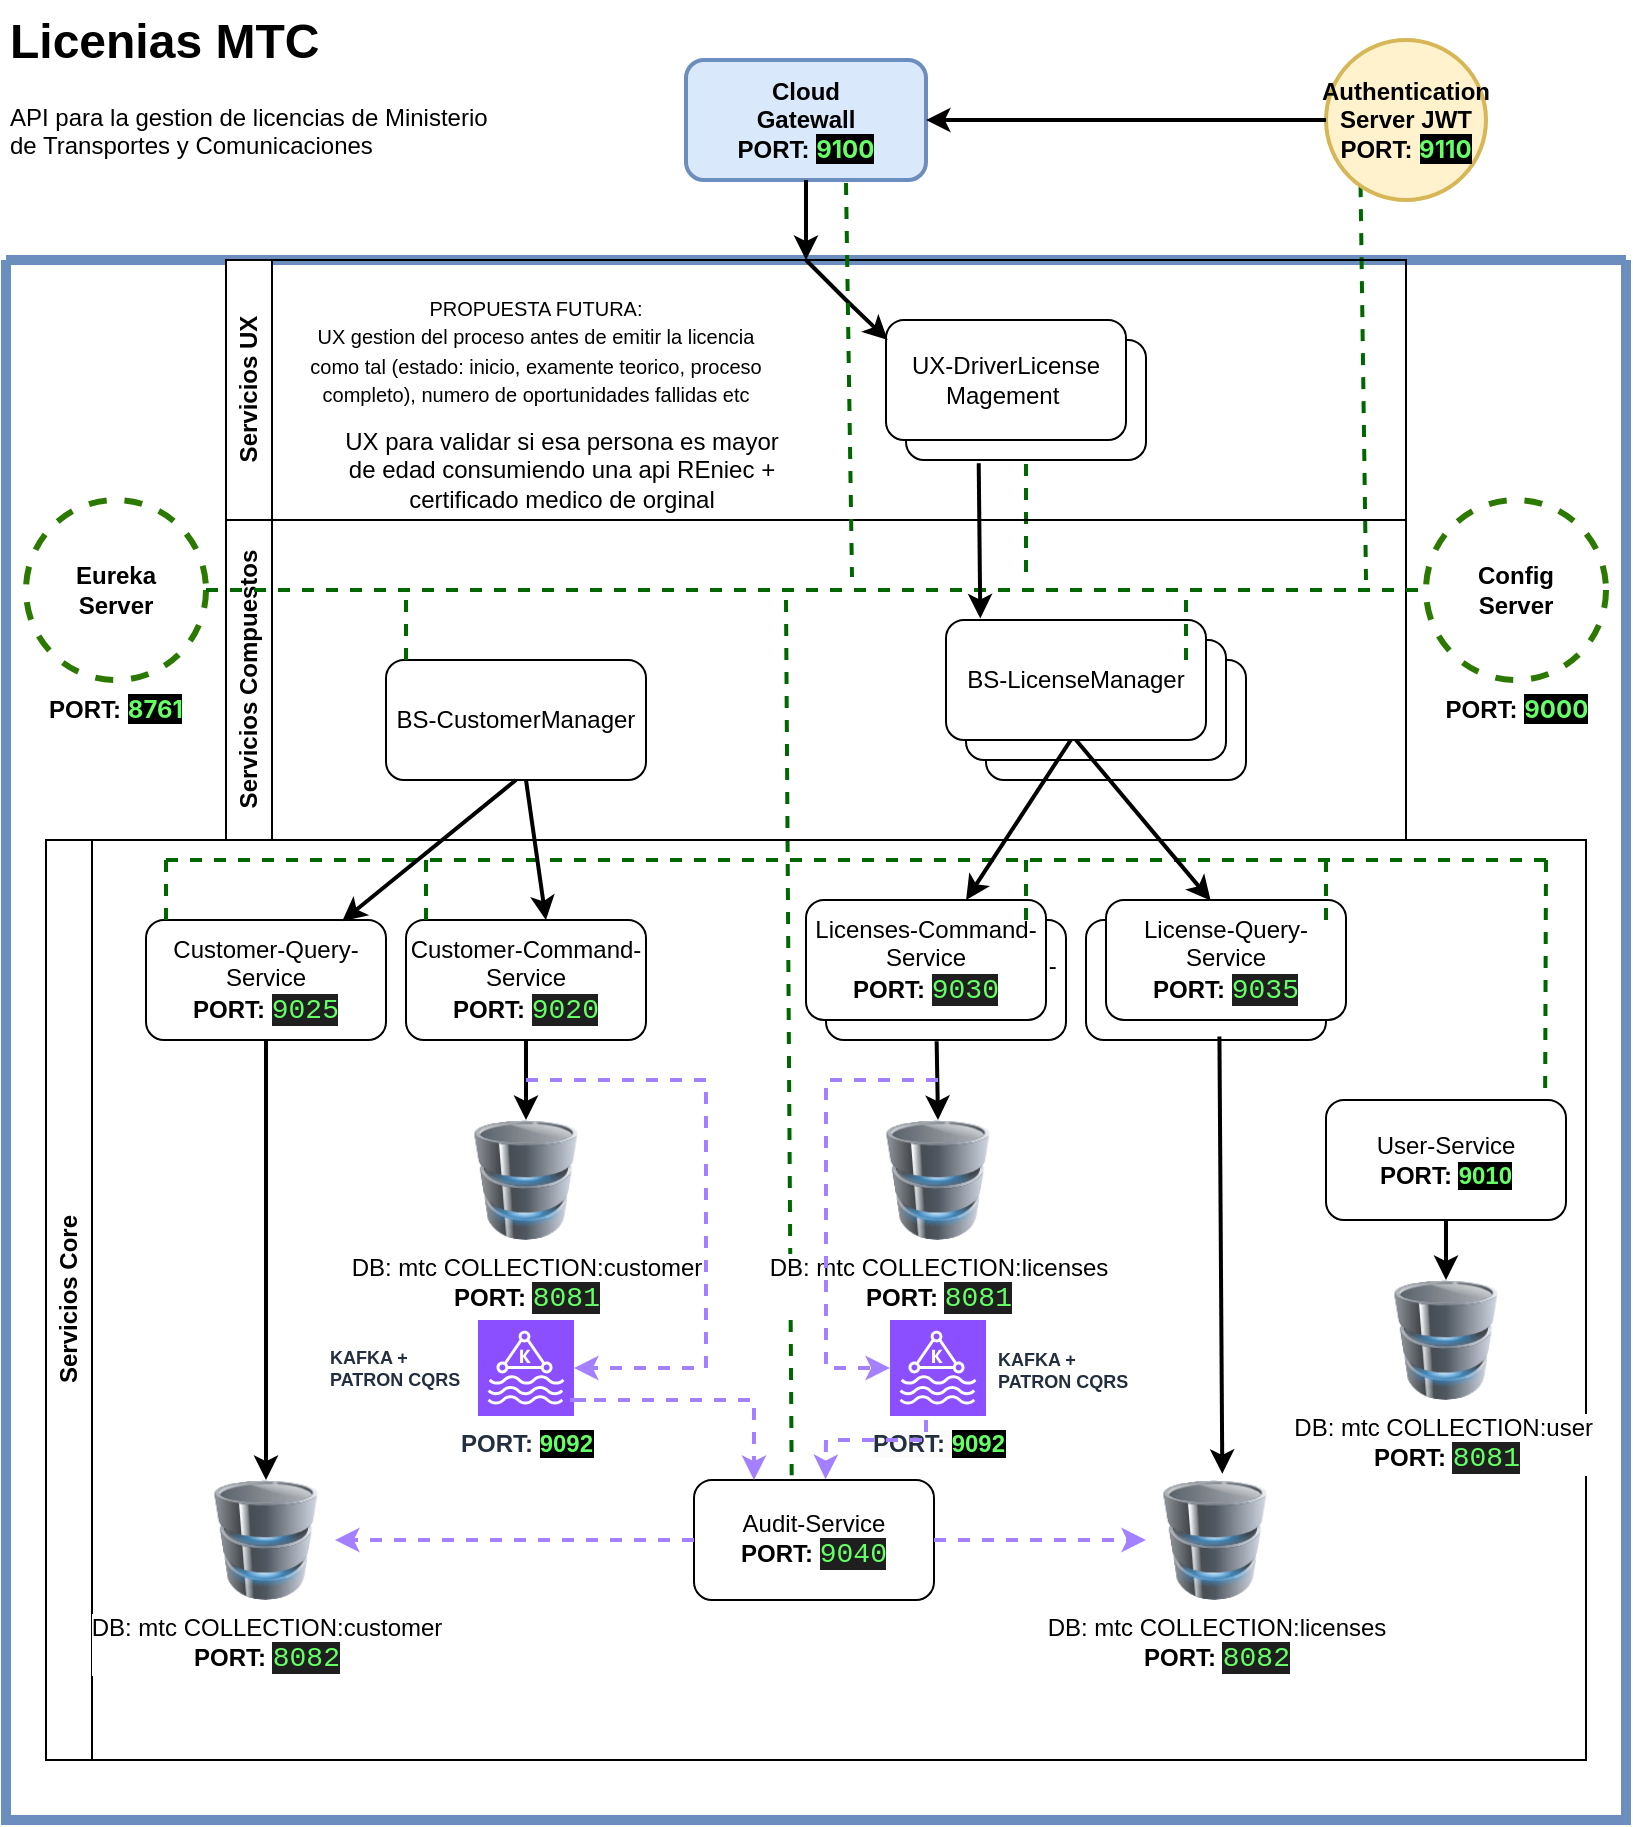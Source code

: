 <mxfile version="24.2.5" type="device">
  <diagram name="Página-1" id="g46RnRNWz_YeeUfpbtGP">
    <mxGraphModel dx="1195" dy="622" grid="1" gridSize="10" guides="1" tooltips="1" connect="1" arrows="1" fold="1" page="1" pageScale="1" pageWidth="827" pageHeight="1169" math="0" shadow="0">
      <root>
        <mxCell id="0" />
        <mxCell id="1" parent="0" />
        <mxCell id="UDgORrIAMkUc-_xgwFes-1" value="" style="swimlane;startSize=0;fillColor=#dae8fc;strokeColor=#6c8ebf;strokeWidth=5;" parent="1" vertex="1">
          <mxGeometry x="10" y="140" width="810" height="780" as="geometry" />
        </mxCell>
        <mxCell id="UDgORrIAMkUc-_xgwFes-12" value="Servicios Compuestos" style="swimlane;horizontal=0;whiteSpace=wrap;html=1;" parent="UDgORrIAMkUc-_xgwFes-1" vertex="1">
          <mxGeometry x="110" y="130" width="590" height="160" as="geometry" />
        </mxCell>
        <mxCell id="UDgORrIAMkUc-_xgwFes-13" value="BS-CustomerManager" style="rounded=1;whiteSpace=wrap;html=1;" parent="UDgORrIAMkUc-_xgwFes-12" vertex="1">
          <mxGeometry x="80" y="70" width="130" height="60" as="geometry" />
        </mxCell>
        <mxCell id="UDgORrIAMkUc-_xgwFes-57" value="" style="endArrow=none;dashed=1;html=1;rounded=0;strokeColor=#006600;strokeWidth=2;" parent="UDgORrIAMkUc-_xgwFes-12" edge="1">
          <mxGeometry width="50" height="50" relative="1" as="geometry">
            <mxPoint x="90" y="40" as="sourcePoint" />
            <mxPoint x="90" y="70" as="targetPoint" />
          </mxGeometry>
        </mxCell>
        <mxCell id="UDgORrIAMkUc-_xgwFes-48" value="BS-LicenseManager" style="rounded=1;whiteSpace=wrap;html=1;" parent="UDgORrIAMkUc-_xgwFes-12" vertex="1">
          <mxGeometry x="380" y="70" width="130" height="60" as="geometry" />
        </mxCell>
        <mxCell id="UDgORrIAMkUc-_xgwFes-15" value="BS-LicenseManager" style="rounded=1;whiteSpace=wrap;html=1;" parent="UDgORrIAMkUc-_xgwFes-12" vertex="1">
          <mxGeometry x="370" y="60" width="130" height="60" as="geometry" />
        </mxCell>
        <mxCell id="UDgORrIAMkUc-_xgwFes-58" value="" style="endArrow=none;dashed=1;html=1;rounded=0;strokeColor=#006600;strokeWidth=2;" parent="UDgORrIAMkUc-_xgwFes-12" edge="1">
          <mxGeometry width="50" height="50" relative="1" as="geometry">
            <mxPoint x="400" y="-40" as="sourcePoint" />
            <mxPoint x="400" y="30" as="targetPoint" />
          </mxGeometry>
        </mxCell>
        <mxCell id="UDgORrIAMkUc-_xgwFes-60" value="" style="endArrow=none;dashed=1;html=1;rounded=0;strokeColor=#006600;strokeWidth=2;entryX=0.407;entryY=-0.04;entryDx=0;entryDy=0;entryPerimeter=0;" parent="UDgORrIAMkUc-_xgwFes-12" target="UDgORrIAMkUc-_xgwFes-28" edge="1">
          <mxGeometry width="50" height="50" relative="1" as="geometry">
            <mxPoint x="280" y="40" as="sourcePoint" />
            <mxPoint x="280" y="350" as="targetPoint" />
          </mxGeometry>
        </mxCell>
        <mxCell id="UDgORrIAMkUc-_xgwFes-61" value="BS-LicenseManager" style="rounded=1;whiteSpace=wrap;html=1;" parent="UDgORrIAMkUc-_xgwFes-12" vertex="1">
          <mxGeometry x="360" y="50" width="130" height="60" as="geometry" />
        </mxCell>
        <mxCell id="UDgORrIAMkUc-_xgwFes-62" value="" style="endArrow=none;dashed=1;html=1;rounded=0;strokeColor=#006600;strokeWidth=2;" parent="UDgORrIAMkUc-_xgwFes-12" edge="1">
          <mxGeometry width="50" height="50" relative="1" as="geometry">
            <mxPoint x="480" y="40" as="sourcePoint" />
            <mxPoint x="480" y="70" as="targetPoint" />
          </mxGeometry>
        </mxCell>
        <mxCell id="XDS_ZPBy5Y63eXSOIb0Y-3" value="" style="endArrow=none;dashed=1;html=1;rounded=0;strokeColor=#006600;strokeWidth=2;exitX=0.216;exitY=0.907;exitDx=0;exitDy=0;exitPerimeter=0;" edge="1" parent="UDgORrIAMkUc-_xgwFes-12" source="UDgORrIAMkUc-_xgwFes-95">
          <mxGeometry width="50" height="50" relative="1" as="geometry">
            <mxPoint x="570" as="sourcePoint" />
            <mxPoint x="570" y="30" as="targetPoint" />
          </mxGeometry>
        </mxCell>
        <mxCell id="UDgORrIAMkUc-_xgwFes-6" value="Eureka&lt;br&gt;Server" style="ellipse;whiteSpace=wrap;html=1;aspect=fixed;dashed=1;strokeWidth=3;strokeColor=#2B7901;fontStyle=1" parent="UDgORrIAMkUc-_xgwFes-1" vertex="1">
          <mxGeometry x="10" y="120" width="90" height="90" as="geometry" />
        </mxCell>
        <mxCell id="UDgORrIAMkUc-_xgwFes-5" value="Config&lt;br&gt;Server" style="ellipse;whiteSpace=wrap;html=1;aspect=fixed;dashed=1;strokeWidth=3;strokeColor=#2B7901;fontStyle=1" parent="UDgORrIAMkUc-_xgwFes-1" vertex="1">
          <mxGeometry x="710" y="120" width="90" height="90" as="geometry" />
        </mxCell>
        <mxCell id="UDgORrIAMkUc-_xgwFes-16" value="Servicios Core" style="swimlane;horizontal=0;whiteSpace=wrap;html=1;" parent="UDgORrIAMkUc-_xgwFes-1" vertex="1">
          <mxGeometry x="20" y="290" width="770" height="460" as="geometry" />
        </mxCell>
        <mxCell id="UDgORrIAMkUc-_xgwFes-20" value="DB: mtc COLLECTION:customer&lt;div&gt;&lt;b&gt;PORT:&amp;nbsp;&lt;/b&gt;&lt;span style=&quot;background-color: rgb(31, 31, 31); font-family: Consolas, &amp;quot;Courier New&amp;quot;, monospace; font-size: 14px; white-space-collapse: preserve;&quot;&gt;&lt;font color=&quot;#66ff66&quot;&gt;8081&lt;/font&gt;&lt;/span&gt;&lt;/div&gt;" style="image;html=1;image=img/lib/clip_art/computers/Database_128x128.png" parent="UDgORrIAMkUc-_xgwFes-16" vertex="1">
          <mxGeometry x="205.5" y="140" width="69" height="60" as="geometry" />
        </mxCell>
        <mxCell id="UDgORrIAMkUc-_xgwFes-21" value="DB: mtc COLLECTION:licenses&lt;div&gt;&lt;b&gt;PORT:&amp;nbsp;&lt;/b&gt;&lt;span style=&quot;background-color: rgb(31, 31, 31); font-family: Consolas, &amp;quot;Courier New&amp;quot;, monospace; font-size: 14px; white-space-collapse: preserve;&quot;&gt;&lt;font color=&quot;#66ff66&quot;&gt;8081&lt;/font&gt;&lt;/span&gt;&lt;/div&gt;" style="image;html=1;image=img/lib/clip_art/computers/Database_128x128.png" parent="UDgORrIAMkUc-_xgwFes-16" vertex="1">
          <mxGeometry x="411.5" y="140" width="69" height="60" as="geometry" />
        </mxCell>
        <mxCell id="UDgORrIAMkUc-_xgwFes-26" value="&lt;b style=&quot;forced-color-adjust: none; color: rgb(35, 47, 62); font-family: Helvetica; font-size: 12px; font-style: normal; font-variant-ligatures: normal; font-variant-caps: normal; letter-spacing: normal; orphans: 2; text-align: center; text-indent: 0px; text-transform: none; widows: 2; word-spacing: 0px; -webkit-text-stroke-width: 0px; white-space: nowrap; background-color: rgb(251, 251, 251); text-decoration-thickness: initial; text-decoration-style: initial; text-decoration-color: initial;&quot;&gt;PORT:&lt;span&gt;&amp;nbsp;&lt;/span&gt;&lt;font style=&quot;forced-color-adjust: none; background-color: rgb(0, 0, 0);&quot; color=&quot;#66ff66&quot;&gt;9092&lt;/font&gt;&lt;/b&gt;&lt;div&gt;&lt;br/&gt;&lt;/div&gt;" style="sketch=0;points=[[0,0,0],[0.25,0,0],[0.5,0,0],[0.75,0,0],[1,0,0],[0,1,0],[0.25,1,0],[0.5,1,0],[0.75,1,0],[1,1,0],[0,0.25,0],[0,0.5,0],[0,0.75,0],[1,0.25,0],[1,0.5,0],[1,0.75,0]];outlineConnect=0;fontColor=#232F3E;fillColor=#8C4FFF;strokeColor=#ffffff;dashed=0;verticalLabelPosition=bottom;verticalAlign=top;align=center;html=1;fontSize=12;fontStyle=0;aspect=fixed;shape=mxgraph.aws4.resourceIcon;resIcon=mxgraph.aws4.managed_streaming_for_kafka;" parent="UDgORrIAMkUc-_xgwFes-16" vertex="1">
          <mxGeometry x="422" y="240" width="48" height="48" as="geometry" />
        </mxCell>
        <mxCell id="UDgORrIAMkUc-_xgwFes-27" value="DB: mtc COLLECTION:licenses&lt;div&gt;&lt;b&gt;PORT:&amp;nbsp;&lt;/b&gt;&lt;span style=&quot;background-color: rgb(31, 31, 31); font-family: Consolas, &amp;quot;Courier New&amp;quot;, monospace; font-size: 14px; white-space-collapse: preserve;&quot;&gt;&lt;font color=&quot;#66ff66&quot;&gt;8082&lt;/font&gt;&lt;/span&gt;&lt;/div&gt;" style="image;html=1;image=img/lib/clip_art/computers/Database_128x128.png" parent="UDgORrIAMkUc-_xgwFes-16" vertex="1">
          <mxGeometry x="550" y="320" width="69" height="60" as="geometry" />
        </mxCell>
        <mxCell id="UDgORrIAMkUc-_xgwFes-28" value="Audit-Service&lt;div&gt;&lt;b style=&quot;text-wrap: nowrap; background-color: rgb(255, 255, 255);&quot;&gt;PORT:&amp;nbsp;&lt;/b&gt;&lt;span style=&quot;white-space: pre; background-color: rgb(31, 31, 31); font-family: Consolas, &amp;quot;Courier New&amp;quot;, monospace; font-size: 14px;&quot;&gt;&lt;font color=&quot;#66ff66&quot;&gt;9040&lt;/font&gt;&lt;/span&gt;&lt;br&gt;&lt;/div&gt;" style="rounded=1;whiteSpace=wrap;html=1;" parent="UDgORrIAMkUc-_xgwFes-16" vertex="1">
          <mxGeometry x="324" y="320" width="120" height="60" as="geometry" />
        </mxCell>
        <mxCell id="UDgORrIAMkUc-_xgwFes-29" value="Customer-Command-Service&lt;div&gt;&lt;b style=&quot;text-wrap: nowrap; background-color: rgb(255, 255, 255);&quot;&gt;PORT:&amp;nbsp;&lt;/b&gt;&lt;span style=&quot;white-space: pre; background-color: rgb(31, 31, 31); font-family: Consolas, &amp;quot;Courier New&amp;quot;, monospace; font-size: 14px;&quot;&gt;&lt;font color=&quot;#66ff66&quot;&gt;9020&lt;/font&gt;&lt;/span&gt;&lt;/div&gt;" style="rounded=1;whiteSpace=wrap;html=1;" parent="UDgORrIAMkUc-_xgwFes-16" vertex="1">
          <mxGeometry x="180" y="40" width="120" height="60" as="geometry" />
        </mxCell>
        <mxCell id="UDgORrIAMkUc-_xgwFes-31" value="License-Query-Service" style="rounded=1;whiteSpace=wrap;html=1;" parent="UDgORrIAMkUc-_xgwFes-16" vertex="1">
          <mxGeometry x="520" y="40" width="120" height="60" as="geometry" />
        </mxCell>
        <mxCell id="UDgORrIAMkUc-_xgwFes-32" value="Customer-Query-Service&lt;div&gt;&lt;b style=&quot;text-wrap: nowrap; background-color: rgb(255, 255, 255);&quot;&gt;PORT:&amp;nbsp;&lt;/b&gt;&lt;span style=&quot;white-space: pre; background-color: rgb(31, 31, 31); font-family: Consolas, &amp;quot;Courier New&amp;quot;, monospace; font-size: 14px;&quot;&gt;&lt;font color=&quot;#66ff66&quot;&gt;9025&lt;/font&gt;&lt;/span&gt;&lt;br&gt;&lt;/div&gt;" style="rounded=1;whiteSpace=wrap;html=1;fillStyle=auto;" parent="UDgORrIAMkUc-_xgwFes-16" vertex="1">
          <mxGeometry x="50" y="40" width="120" height="60" as="geometry" />
        </mxCell>
        <mxCell id="UDgORrIAMkUc-_xgwFes-33" value="DB: mtc COLLECTION:customer&lt;div&gt;&lt;b&gt;PORT:&amp;nbsp;&lt;/b&gt;&lt;span style=&quot;background-color: rgb(31, 31, 31); font-family: Consolas, &amp;quot;Courier New&amp;quot;, monospace; font-size: 14px; white-space-collapse: preserve;&quot;&gt;&lt;font color=&quot;#66ff66&quot;&gt;8082&lt;/font&gt;&lt;/span&gt;&lt;/div&gt;" style="image;html=1;image=img/lib/clip_art/computers/Database_128x128.png" parent="UDgORrIAMkUc-_xgwFes-16" vertex="1">
          <mxGeometry x="75.5" y="320" width="69" height="60" as="geometry" />
        </mxCell>
        <mxCell id="UDgORrIAMkUc-_xgwFes-45" value="&lt;b&gt;PORT: &lt;font style=&quot;background-color: rgb(0, 0, 0);&quot; color=&quot;#66ff66&quot;&gt;9092&lt;/font&gt;&lt;/b&gt;" style="sketch=0;points=[[0,0,0],[0.25,0,0],[0.5,0,0],[0.75,0,0],[1,0,0],[0,1,0],[0.25,1,0],[0.5,1,0],[0.75,1,0],[1,1,0],[0,0.25,0],[0,0.5,0],[0,0.75,0],[1,0.25,0],[1,0.5,0],[1,0.75,0]];outlineConnect=0;fontColor=#232F3E;fillColor=#8C4FFF;strokeColor=#ffffff;dashed=0;verticalLabelPosition=bottom;verticalAlign=top;align=center;html=1;fontSize=12;fontStyle=0;aspect=fixed;shape=mxgraph.aws4.resourceIcon;resIcon=mxgraph.aws4.managed_streaming_for_kafka;" parent="UDgORrIAMkUc-_xgwFes-16" vertex="1">
          <mxGeometry x="216" y="240" width="48" height="48" as="geometry" />
        </mxCell>
        <mxCell id="UDgORrIAMkUc-_xgwFes-46" value="User-Service &lt;b&gt;PORT:&amp;nbsp;&lt;font style=&quot;background-color: rgb(0, 0, 0);&quot; color=&quot;#66ff66&quot;&gt;9010&lt;/font&gt;&lt;/b&gt;" style="rounded=1;whiteSpace=wrap;html=1;" parent="UDgORrIAMkUc-_xgwFes-16" vertex="1">
          <mxGeometry x="640" y="130" width="120" height="60" as="geometry" />
        </mxCell>
        <mxCell id="UDgORrIAMkUc-_xgwFes-47" value="DB: mtc COLLECTION:user&amp;nbsp;&lt;div&gt;&lt;b&gt;PORT:&amp;nbsp;&lt;/b&gt;&lt;span style=&quot;background-color: rgb(31, 31, 31); font-family: Consolas, &amp;quot;Courier New&amp;quot;, monospace; font-size: 14px; white-space-collapse: preserve;&quot;&gt;&lt;font color=&quot;#66ff66&quot;&gt;8081&lt;/font&gt;&lt;/span&gt;&lt;/div&gt;" style="image;html=1;image=img/lib/clip_art/computers/Database_128x128.png" parent="UDgORrIAMkUc-_xgwFes-16" vertex="1">
          <mxGeometry x="665.5" y="220" width="69" height="60" as="geometry" />
        </mxCell>
        <mxCell id="UDgORrIAMkUc-_xgwFes-50" value="Licenses-Command-Service" style="rounded=1;whiteSpace=wrap;html=1;" parent="UDgORrIAMkUc-_xgwFes-16" vertex="1">
          <mxGeometry x="390" y="40" width="120" height="60" as="geometry" />
        </mxCell>
        <mxCell id="UDgORrIAMkUc-_xgwFes-51" value="Licenses-Command-Service&lt;div&gt;&lt;b style=&quot;text-wrap: nowrap; background-color: rgb(255, 255, 255);&quot;&gt;PORT:&amp;nbsp;&lt;/b&gt;&lt;span style=&quot;white-space: pre; background-color: rgb(31, 31, 31); font-family: Consolas, &amp;quot;Courier New&amp;quot;, monospace; font-size: 14px;&quot;&gt;&lt;font color=&quot;#66ff66&quot;&gt;9030&lt;/font&gt;&lt;/span&gt;&lt;br&gt;&lt;/div&gt;" style="rounded=1;whiteSpace=wrap;html=1;" parent="UDgORrIAMkUc-_xgwFes-16" vertex="1">
          <mxGeometry x="380" y="30" width="120" height="60" as="geometry" />
        </mxCell>
        <mxCell id="UDgORrIAMkUc-_xgwFes-53" value="License-Query-Service&lt;div&gt;&lt;b style=&quot;text-wrap: nowrap; background-color: rgb(255, 255, 255);&quot;&gt;PORT:&amp;nbsp;&lt;/b&gt;&lt;span style=&quot;white-space: pre; background-color: rgb(31, 31, 31); font-family: Consolas, &amp;quot;Courier New&amp;quot;, monospace; font-size: 14px;&quot;&gt;&lt;font color=&quot;#66ff66&quot;&gt;9035&lt;/font&gt;&lt;/span&gt;&lt;br&gt;&lt;/div&gt;" style="rounded=1;whiteSpace=wrap;html=1;" parent="UDgORrIAMkUc-_xgwFes-16" vertex="1">
          <mxGeometry x="530" y="30" width="120" height="60" as="geometry" />
        </mxCell>
        <mxCell id="UDgORrIAMkUc-_xgwFes-63" value="" style="endArrow=none;dashed=1;html=1;rounded=0;strokeColor=#006600;strokeWidth=2;" parent="UDgORrIAMkUc-_xgwFes-16" edge="1">
          <mxGeometry width="50" height="50" relative="1" as="geometry">
            <mxPoint x="60" y="10" as="sourcePoint" />
            <mxPoint x="750" y="10" as="targetPoint" />
          </mxGeometry>
        </mxCell>
        <mxCell id="UDgORrIAMkUc-_xgwFes-64" value="" style="endArrow=none;dashed=1;html=1;rounded=0;strokeColor=#006600;strokeWidth=2;" parent="UDgORrIAMkUc-_xgwFes-16" edge="1">
          <mxGeometry width="50" height="50" relative="1" as="geometry">
            <mxPoint x="60" y="10" as="sourcePoint" />
            <mxPoint x="60" y="40" as="targetPoint" />
          </mxGeometry>
        </mxCell>
        <mxCell id="UDgORrIAMkUc-_xgwFes-65" value="" style="endArrow=none;dashed=1;html=1;rounded=0;strokeColor=#006600;strokeWidth=2;" parent="UDgORrIAMkUc-_xgwFes-16" edge="1">
          <mxGeometry width="50" height="50" relative="1" as="geometry">
            <mxPoint x="190" y="10" as="sourcePoint" />
            <mxPoint x="190" y="40" as="targetPoint" />
          </mxGeometry>
        </mxCell>
        <mxCell id="UDgORrIAMkUc-_xgwFes-66" value="" style="endArrow=none;dashed=1;html=1;rounded=0;strokeColor=#006600;strokeWidth=2;" parent="UDgORrIAMkUc-_xgwFes-16" edge="1">
          <mxGeometry width="50" height="50" relative="1" as="geometry">
            <mxPoint x="490" y="10" as="sourcePoint" />
            <mxPoint x="490" y="40" as="targetPoint" />
          </mxGeometry>
        </mxCell>
        <mxCell id="UDgORrIAMkUc-_xgwFes-67" value="" style="endArrow=none;dashed=1;html=1;rounded=0;strokeColor=#006600;strokeWidth=2;" parent="UDgORrIAMkUc-_xgwFes-16" edge="1">
          <mxGeometry width="50" height="50" relative="1" as="geometry">
            <mxPoint x="640" y="10" as="sourcePoint" />
            <mxPoint x="640" y="40" as="targetPoint" />
          </mxGeometry>
        </mxCell>
        <mxCell id="UDgORrIAMkUc-_xgwFes-69" value="" style="endArrow=none;dashed=1;html=1;rounded=0;strokeColor=#006600;strokeWidth=2;entryX=0.913;entryY=-0.007;entryDx=0;entryDy=0;entryPerimeter=0;" parent="UDgORrIAMkUc-_xgwFes-16" target="UDgORrIAMkUc-_xgwFes-46" edge="1">
          <mxGeometry width="50" height="50" relative="1" as="geometry">
            <mxPoint x="750" y="10" as="sourcePoint" />
            <mxPoint x="750" y="50" as="targetPoint" />
          </mxGeometry>
        </mxCell>
        <mxCell id="UDgORrIAMkUc-_xgwFes-78" value="" style="endArrow=classic;html=1;rounded=0;exitX=0.461;exitY=1.01;exitDx=0;exitDy=0;exitPerimeter=0;entryX=0.5;entryY=0;entryDx=0;entryDy=0;strokeWidth=2;" parent="UDgORrIAMkUc-_xgwFes-16" source="UDgORrIAMkUc-_xgwFes-50" target="UDgORrIAMkUc-_xgwFes-21" edge="1">
          <mxGeometry width="50" height="50" relative="1" as="geometry">
            <mxPoint x="530" y="200" as="sourcePoint" />
            <mxPoint x="580" y="150" as="targetPoint" />
          </mxGeometry>
        </mxCell>
        <mxCell id="UDgORrIAMkUc-_xgwFes-80" value="" style="endArrow=classic;html=1;rounded=0;dashed=1;entryX=0;entryY=0.5;entryDx=0;entryDy=0;entryPerimeter=0;strokeWidth=2;strokeColor=#A280FF;" parent="UDgORrIAMkUc-_xgwFes-16" target="UDgORrIAMkUc-_xgwFes-26" edge="1">
          <mxGeometry width="50" height="50" relative="1" as="geometry">
            <mxPoint x="446" y="120" as="sourcePoint" />
            <mxPoint x="330" y="180" as="targetPoint" />
            <Array as="points">
              <mxPoint x="390" y="120" />
              <mxPoint x="390" y="264" />
            </Array>
          </mxGeometry>
        </mxCell>
        <mxCell id="UDgORrIAMkUc-_xgwFes-81" value="" style="endArrow=classic;html=1;rounded=0;exitX=0.375;exitY=1.042;exitDx=0;exitDy=0;exitPerimeter=0;entryX=0.548;entryY=-0.007;entryDx=0;entryDy=0;entryPerimeter=0;strokeWidth=2;strokeColor=#A280FF;dashed=1;" parent="UDgORrIAMkUc-_xgwFes-16" source="UDgORrIAMkUc-_xgwFes-26" target="UDgORrIAMkUc-_xgwFes-28" edge="1">
          <mxGeometry width="50" height="50" relative="1" as="geometry">
            <mxPoint x="470" y="350" as="sourcePoint" />
            <mxPoint x="520" y="300" as="targetPoint" />
            <Array as="points">
              <mxPoint x="440" y="300" />
              <mxPoint x="390" y="300" />
            </Array>
          </mxGeometry>
        </mxCell>
        <mxCell id="UDgORrIAMkUc-_xgwFes-82" value="" style="endArrow=classic;html=1;rounded=0;exitX=1;exitY=0.5;exitDx=0;exitDy=0;entryX=0;entryY=0.5;entryDx=0;entryDy=0;strokeWidth=2;dashed=1;strokeColor=#A280FF;" parent="UDgORrIAMkUc-_xgwFes-16" source="UDgORrIAMkUc-_xgwFes-28" target="UDgORrIAMkUc-_xgwFes-27" edge="1">
          <mxGeometry width="50" height="50" relative="1" as="geometry">
            <mxPoint x="460" y="370" as="sourcePoint" />
            <mxPoint x="510" y="320" as="targetPoint" />
          </mxGeometry>
        </mxCell>
        <mxCell id="UDgORrIAMkUc-_xgwFes-84" value="&lt;span style=&quot;border-color: var(--border-color); color: rgb(35, 47, 62); text-align: center; font-size: 9px;&quot;&gt;&lt;font style=&quot;font-size: 9px;&quot;&gt;KAFKA + PATRON CQRS&lt;/font&gt;&lt;/span&gt;" style="text;strokeColor=none;fillColor=none;align=left;verticalAlign=middle;spacingLeft=4;spacingRight=4;overflow=hidden;points=[[0,0.5],[1,0.5]];portConstraint=eastwest;rotatable=0;whiteSpace=wrap;html=1;fontSize=9;fontStyle=1" parent="UDgORrIAMkUc-_xgwFes-16" vertex="1">
          <mxGeometry x="470" y="250" width="80" height="30" as="geometry" />
        </mxCell>
        <mxCell id="UDgORrIAMkUc-_xgwFes-85" value="" style="endArrow=classic;html=1;rounded=0;exitX=0.556;exitY=0.971;exitDx=0;exitDy=0;exitPerimeter=0;entryX=0.553;entryY=-0.052;entryDx=0;entryDy=0;entryPerimeter=0;strokeWidth=2;" parent="UDgORrIAMkUc-_xgwFes-16" source="UDgORrIAMkUc-_xgwFes-31" target="UDgORrIAMkUc-_xgwFes-27" edge="1">
          <mxGeometry width="50" height="50" relative="1" as="geometry">
            <mxPoint x="560" y="180" as="sourcePoint" />
            <mxPoint x="610" y="130" as="targetPoint" />
          </mxGeometry>
        </mxCell>
        <mxCell id="UDgORrIAMkUc-_xgwFes-86" value="" style="endArrow=classic;html=1;rounded=0;exitX=0.5;exitY=1;exitDx=0;exitDy=0;strokeWidth=2;" parent="UDgORrIAMkUc-_xgwFes-16" source="UDgORrIAMkUc-_xgwFes-46" target="UDgORrIAMkUc-_xgwFes-47" edge="1">
          <mxGeometry width="50" height="50" relative="1" as="geometry">
            <mxPoint x="670" y="120" as="sourcePoint" />
            <mxPoint x="720" y="70" as="targetPoint" />
          </mxGeometry>
        </mxCell>
        <mxCell id="UDgORrIAMkUc-_xgwFes-87" value="" style="endArrow=classic;html=1;rounded=0;exitX=0.5;exitY=1;exitDx=0;exitDy=0;strokeWidth=2;" parent="UDgORrIAMkUc-_xgwFes-16" source="UDgORrIAMkUc-_xgwFes-29" target="UDgORrIAMkUc-_xgwFes-20" edge="1">
          <mxGeometry width="50" height="50" relative="1" as="geometry">
            <mxPoint x="110" y="200" as="sourcePoint" />
            <mxPoint x="160" y="150" as="targetPoint" />
          </mxGeometry>
        </mxCell>
        <mxCell id="UDgORrIAMkUc-_xgwFes-88" value="" style="endArrow=classic;html=1;rounded=0;strokeColor=#A280FF;strokeWidth=2;dashed=1;" parent="UDgORrIAMkUc-_xgwFes-16" target="UDgORrIAMkUc-_xgwFes-45" edge="1">
          <mxGeometry width="50" height="50" relative="1" as="geometry">
            <mxPoint x="240" y="120" as="sourcePoint" />
            <mxPoint x="270" y="270" as="targetPoint" />
            <Array as="points">
              <mxPoint x="330" y="120" />
              <mxPoint x="330" y="264" />
            </Array>
          </mxGeometry>
        </mxCell>
        <mxCell id="UDgORrIAMkUc-_xgwFes-90" value="" style="endArrow=classic;html=1;rounded=0;strokeColor=#A280FF;strokeWidth=2;dashed=1;entryX=0.25;entryY=0;entryDx=0;entryDy=0;" parent="UDgORrIAMkUc-_xgwFes-16" target="UDgORrIAMkUc-_xgwFes-28" edge="1">
          <mxGeometry width="50" height="50" relative="1" as="geometry">
            <mxPoint x="270" y="280" as="sourcePoint" />
            <mxPoint x="300" y="310" as="targetPoint" />
            <Array as="points">
              <mxPoint x="260" y="280" />
              <mxPoint x="300" y="280" />
              <mxPoint x="354" y="280" />
              <mxPoint x="354" y="300" />
            </Array>
          </mxGeometry>
        </mxCell>
        <mxCell id="UDgORrIAMkUc-_xgwFes-91" value="" style="endArrow=classic;html=1;rounded=0;exitX=0;exitY=0.5;exitDx=0;exitDy=0;strokeWidth=2;strokeColor=#A280FF;dashed=1;" parent="UDgORrIAMkUc-_xgwFes-16" source="UDgORrIAMkUc-_xgwFes-28" target="UDgORrIAMkUc-_xgwFes-33" edge="1">
          <mxGeometry width="50" height="50" relative="1" as="geometry">
            <mxPoint x="320" y="350" as="sourcePoint" />
            <mxPoint x="260" y="260" as="targetPoint" />
          </mxGeometry>
        </mxCell>
        <mxCell id="UDgORrIAMkUc-_xgwFes-92" value="&lt;span style=&quot;border-color: var(--border-color); color: rgb(35, 47, 62); text-align: center; font-size: 9px;&quot;&gt;&lt;font style=&quot;font-size: 9px;&quot;&gt;KAFKA + PATRON CQRS&lt;/font&gt;&lt;/span&gt;" style="text;strokeColor=none;fillColor=none;align=left;verticalAlign=middle;spacingLeft=4;spacingRight=4;overflow=hidden;points=[[0,0.5],[1,0.5]];portConstraint=eastwest;rotatable=0;whiteSpace=wrap;html=1;fontSize=9;fontStyle=1" parent="UDgORrIAMkUc-_xgwFes-16" vertex="1">
          <mxGeometry x="136" y="249" width="80" height="30" as="geometry" />
        </mxCell>
        <mxCell id="UDgORrIAMkUc-_xgwFes-94" value="" style="endArrow=classic;html=1;rounded=0;exitX=0.5;exitY=1;exitDx=0;exitDy=0;entryX=0.5;entryY=0;entryDx=0;entryDy=0;strokeWidth=2;" parent="UDgORrIAMkUc-_xgwFes-16" source="UDgORrIAMkUc-_xgwFes-32" target="UDgORrIAMkUc-_xgwFes-33" edge="1">
          <mxGeometry width="50" height="50" relative="1" as="geometry">
            <mxPoint x="80" y="210" as="sourcePoint" />
            <mxPoint x="130" y="160" as="targetPoint" />
          </mxGeometry>
        </mxCell>
        <mxCell id="UDgORrIAMkUc-_xgwFes-54" value="" style="endArrow=none;dashed=1;html=1;rounded=0;strokeColor=#006600;strokeWidth=2;" parent="UDgORrIAMkUc-_xgwFes-1" source="UDgORrIAMkUc-_xgwFes-6" target="UDgORrIAMkUc-_xgwFes-5" edge="1">
          <mxGeometry width="50" height="50" relative="1" as="geometry">
            <mxPoint x="340" y="280" as="sourcePoint" />
            <mxPoint x="390" y="230" as="targetPoint" />
          </mxGeometry>
        </mxCell>
        <mxCell id="UDgORrIAMkUc-_xgwFes-74" value="" style="endArrow=classic;html=1;rounded=0;entryX=0.667;entryY=0;entryDx=0;entryDy=0;entryPerimeter=0;exitX=0.48;exitY=1;exitDx=0;exitDy=0;exitPerimeter=0;strokeWidth=2;" parent="UDgORrIAMkUc-_xgwFes-1" source="UDgORrIAMkUc-_xgwFes-61" target="UDgORrIAMkUc-_xgwFes-51" edge="1">
          <mxGeometry width="50" height="50" relative="1" as="geometry">
            <mxPoint x="430" y="300" as="sourcePoint" />
            <mxPoint x="480" y="250" as="targetPoint" />
          </mxGeometry>
        </mxCell>
        <mxCell id="UDgORrIAMkUc-_xgwFes-75" value="" style="endArrow=classic;html=1;rounded=0;entryX=0.436;entryY=0.004;entryDx=0;entryDy=0;entryPerimeter=0;strokeWidth=2;exitX=0.5;exitY=1;exitDx=0;exitDy=0;" parent="UDgORrIAMkUc-_xgwFes-1" source="UDgORrIAMkUc-_xgwFes-61" target="UDgORrIAMkUc-_xgwFes-53" edge="1">
          <mxGeometry width="50" height="50" relative="1" as="geometry">
            <mxPoint x="530" y="240" as="sourcePoint" />
            <mxPoint x="620" y="250" as="targetPoint" />
          </mxGeometry>
        </mxCell>
        <mxCell id="UDgORrIAMkUc-_xgwFes-76" value="" style="endArrow=classic;html=1;rounded=0;entryX=0.583;entryY=0;entryDx=0;entryDy=0;entryPerimeter=0;strokeWidth=2;" parent="UDgORrIAMkUc-_xgwFes-1" target="UDgORrIAMkUc-_xgwFes-29" edge="1">
          <mxGeometry width="50" height="50" relative="1" as="geometry">
            <mxPoint x="260" y="260" as="sourcePoint" />
            <mxPoint x="360" y="260" as="targetPoint" />
          </mxGeometry>
        </mxCell>
        <mxCell id="UDgORrIAMkUc-_xgwFes-77" value="" style="endArrow=classic;html=1;rounded=0;exitX=0.5;exitY=1;exitDx=0;exitDy=0;entryX=0.817;entryY=0.011;entryDx=0;entryDy=0;entryPerimeter=0;strokeWidth=2;" parent="UDgORrIAMkUc-_xgwFes-1" source="UDgORrIAMkUc-_xgwFes-13" target="UDgORrIAMkUc-_xgwFes-32" edge="1">
          <mxGeometry width="50" height="50" relative="1" as="geometry">
            <mxPoint x="270" y="320" as="sourcePoint" />
            <mxPoint x="320" y="270" as="targetPoint" />
          </mxGeometry>
        </mxCell>
        <mxCell id="XHMKOdGW5oOb0kkLyp25-2" value="&lt;b&gt;PORT:&amp;nbsp;&lt;span style=&quot;font-family: Inter, system-ui, -apple-system, BlinkMacSystemFont, &amp;quot;Segoe UI&amp;quot;, Roboto, Oxygen, Ubuntu, Cantarell, &amp;quot;Fira Sans&amp;quot;, &amp;quot;Droid Sans&amp;quot;, Helvetica, Arial, sans-serif; text-align: left; white-space-collapse: preserve; background-color: rgb(0, 0, 0);&quot;&gt;&lt;font style=&quot;&quot; color=&quot;#66ff66&quot;&gt;9000&lt;/font&gt;&lt;/span&gt;&lt;/b&gt;" style="text;html=1;align=center;verticalAlign=middle;whiteSpace=wrap;rounded=0;" parent="UDgORrIAMkUc-_xgwFes-1" vertex="1">
          <mxGeometry x="717.5" y="210" width="75" height="30" as="geometry" />
        </mxCell>
        <mxCell id="XHMKOdGW5oOb0kkLyp25-3" value="&lt;div style=&quot;text-align: left;&quot;&gt;&lt;b style=&quot;background-color: initial;&quot;&gt;PORT:&amp;nbsp;&lt;/b&gt;&lt;b style=&quot;white-space-collapse: preserve;&quot;&gt;&lt;font style=&quot;background-color: rgb(0, 0, 0);&quot; color=&quot;#66ff66&quot; face=&quot;Inter, system-ui, -apple-system, BlinkMacSystemFont, Segoe UI, Roboto, Oxygen, Ubuntu, Cantarell, Fira Sans, Droid Sans, Helvetica, Arial, sans-serif&quot;&gt;8761&lt;/font&gt;&lt;/b&gt;&lt;/div&gt;" style="text;html=1;align=center;verticalAlign=middle;whiteSpace=wrap;rounded=0;" parent="UDgORrIAMkUc-_xgwFes-1" vertex="1">
          <mxGeometry x="25" y="210" width="60" height="30" as="geometry" />
        </mxCell>
        <mxCell id="UDgORrIAMkUc-_xgwFes-3" value="Cloud&lt;br&gt;Gatewall&lt;div&gt;&lt;b&gt;PORT:&amp;nbsp;&lt;span style=&quot;font-family: Inter, system-ui, -apple-system, BlinkMacSystemFont, &amp;quot;Segoe UI&amp;quot;, Roboto, Oxygen, Ubuntu, Cantarell, &amp;quot;Fira Sans&amp;quot;, &amp;quot;Droid Sans&amp;quot;, Helvetica, Arial, sans-serif; text-align: left; white-space-collapse: preserve; background-color: rgb(0, 0, 0);&quot;&gt;&lt;font color=&quot;#66ff66&quot;&gt;9100&lt;/font&gt;&lt;/span&gt;&lt;/b&gt;&lt;/div&gt;" style="rounded=1;whiteSpace=wrap;html=1;fontStyle=1;fillColor=#dae8fc;strokeColor=#6c8ebf;strokeWidth=2;" parent="1" vertex="1">
          <mxGeometry x="350" y="40" width="120" height="60" as="geometry" />
        </mxCell>
        <mxCell id="UDgORrIAMkUc-_xgwFes-7" value="Servicios UX" style="swimlane;horizontal=0;whiteSpace=wrap;html=1;" parent="1" vertex="1">
          <mxGeometry x="120" y="140" width="590" height="130" as="geometry" />
        </mxCell>
        <mxCell id="UDgORrIAMkUc-_xgwFes-10" value="UX-DriverLicense Magement&amp;nbsp;" style="rounded=1;whiteSpace=wrap;html=1;" parent="UDgORrIAMkUc-_xgwFes-7" vertex="1">
          <mxGeometry x="340" y="40" width="120" height="60" as="geometry" />
        </mxCell>
        <mxCell id="UDgORrIAMkUc-_xgwFes-11" value="UX-DriverLicense Magement&amp;nbsp;" style="rounded=1;whiteSpace=wrap;html=1;" parent="UDgORrIAMkUc-_xgwFes-7" vertex="1">
          <mxGeometry x="330" y="30" width="120" height="60" as="geometry" />
        </mxCell>
        <mxCell id="UDgORrIAMkUc-_xgwFes-71" value="" style="endArrow=classic;html=1;rounded=0;entryX=0.007;entryY=0.167;entryDx=0;entryDy=0;entryPerimeter=0;strokeWidth=2;" parent="UDgORrIAMkUc-_xgwFes-7" target="UDgORrIAMkUc-_xgwFes-11" edge="1">
          <mxGeometry width="50" height="50" relative="1" as="geometry">
            <mxPoint x="290" as="sourcePoint" />
            <mxPoint x="320" y="40" as="targetPoint" />
            <Array as="points">
              <mxPoint x="310" y="20" />
            </Array>
          </mxGeometry>
        </mxCell>
        <mxCell id="XHMKOdGW5oOb0kkLyp25-8" value="&lt;font style=&quot;font-size: 10px;&quot;&gt;&lt;span style=&quot;text-align: left;&quot;&gt;PROPUESTA FUTURA:&lt;/span&gt;&lt;/font&gt;&lt;div&gt;&lt;font style=&quot;font-size: 10px;&quot;&gt;&lt;span style=&quot;text-align: left;&quot;&gt;UX gestion del proceso antes de emitir la licencia como tal (&lt;/span&gt;&lt;span style=&quot;text-align: left; background-color: initial;&quot;&gt;estado: inicio, examente teorico, proceso completo), numero de oportunidades fallidas etc&lt;/span&gt;&lt;/font&gt;&lt;/div&gt;" style="text;html=1;align=center;verticalAlign=middle;whiteSpace=wrap;rounded=0;" parent="UDgORrIAMkUc-_xgwFes-7" vertex="1">
          <mxGeometry x="40" y="10" width="230" height="70" as="geometry" />
        </mxCell>
        <mxCell id="XHMKOdGW5oOb0kkLyp25-9" value="UX para validar si esa persona es mayor de edad consumiendo una api REniec + certificado medico de orginal" style="text;html=1;align=center;verticalAlign=middle;whiteSpace=wrap;rounded=0;" parent="UDgORrIAMkUc-_xgwFes-7" vertex="1">
          <mxGeometry x="56" y="90" width="224" height="30" as="geometry" />
        </mxCell>
        <mxCell id="XDS_ZPBy5Y63eXSOIb0Y-60" value="" style="endArrow=none;dashed=1;html=1;rounded=0;strokeColor=#006600;strokeWidth=2;exitX=0.216;exitY=0.907;exitDx=0;exitDy=0;exitPerimeter=0;" edge="1" parent="UDgORrIAMkUc-_xgwFes-7">
          <mxGeometry width="50" height="50" relative="1" as="geometry">
            <mxPoint x="310" y="-38.5" as="sourcePoint" />
            <mxPoint x="313" y="158.5" as="targetPoint" />
          </mxGeometry>
        </mxCell>
        <mxCell id="UDgORrIAMkUc-_xgwFes-70" value="" style="endArrow=classic;html=1;rounded=0;exitX=0.5;exitY=1;exitDx=0;exitDy=0;strokeWidth=2;" parent="1" source="UDgORrIAMkUc-_xgwFes-3" edge="1">
          <mxGeometry width="50" height="50" relative="1" as="geometry">
            <mxPoint x="240" y="130" as="sourcePoint" />
            <mxPoint x="410" y="140" as="targetPoint" />
          </mxGeometry>
        </mxCell>
        <mxCell id="UDgORrIAMkUc-_xgwFes-72" value="" style="endArrow=classic;html=1;rounded=0;exitX=0.303;exitY=1.027;exitDx=0;exitDy=0;exitPerimeter=0;entryX=0.132;entryY=-0.013;entryDx=0;entryDy=0;entryPerimeter=0;strokeWidth=2;" parent="1" source="UDgORrIAMkUc-_xgwFes-10" target="UDgORrIAMkUc-_xgwFes-61" edge="1">
          <mxGeometry width="50" height="50" relative="1" as="geometry">
            <mxPoint x="330" y="270" as="sourcePoint" />
            <mxPoint x="380" y="220" as="targetPoint" />
          </mxGeometry>
        </mxCell>
        <mxCell id="UDgORrIAMkUc-_xgwFes-95" value="Authentication Server JWT&lt;div&gt;&lt;b&gt;PORT:&amp;nbsp;&lt;span style=&quot;font-family: Inter, system-ui, -apple-system, BlinkMacSystemFont, &amp;quot;Segoe UI&amp;quot;, Roboto, Oxygen, Ubuntu, Cantarell, &amp;quot;Fira Sans&amp;quot;, &amp;quot;Droid Sans&amp;quot;, Helvetica, Arial, sans-serif; text-align: left; white-space-collapse: preserve; background-color: rgb(0, 0, 0);&quot;&gt;&lt;font color=&quot;#66ff66&quot;&gt;9110&lt;/font&gt;&lt;/span&gt;&lt;/b&gt;&lt;br&gt;&lt;/div&gt;" style="ellipse;whiteSpace=wrap;html=1;aspect=fixed;fillColor=#fff2cc;strokeColor=#d6b656;fillStyle=auto;strokeWidth=2;fontStyle=1" parent="1" vertex="1">
          <mxGeometry x="670" y="30" width="80" height="80" as="geometry" />
        </mxCell>
        <mxCell id="UDgORrIAMkUc-_xgwFes-96" value="" style="endArrow=classic;html=1;rounded=0;exitX=0;exitY=0.5;exitDx=0;exitDy=0;entryX=1;entryY=0.5;entryDx=0;entryDy=0;strokeWidth=2;" parent="1" source="UDgORrIAMkUc-_xgwFes-95" target="UDgORrIAMkUc-_xgwFes-3" edge="1">
          <mxGeometry width="50" height="50" relative="1" as="geometry">
            <mxPoint x="360" y="290" as="sourcePoint" />
            <mxPoint x="410" y="240" as="targetPoint" />
          </mxGeometry>
        </mxCell>
        <mxCell id="XHMKOdGW5oOb0kkLyp25-1" value="&lt;h1 style=&quot;margin-top: 0px;&quot;&gt;Licenias MTC&lt;/h1&gt;&lt;p&gt;API para la gestion de licencias de Ministerio de Transportes y Comunicaciones&lt;/p&gt;" style="text;html=1;whiteSpace=wrap;overflow=hidden;rounded=0;" parent="1" vertex="1">
          <mxGeometry x="10" y="10" width="254" height="100" as="geometry" />
        </mxCell>
      </root>
    </mxGraphModel>
  </diagram>
</mxfile>
